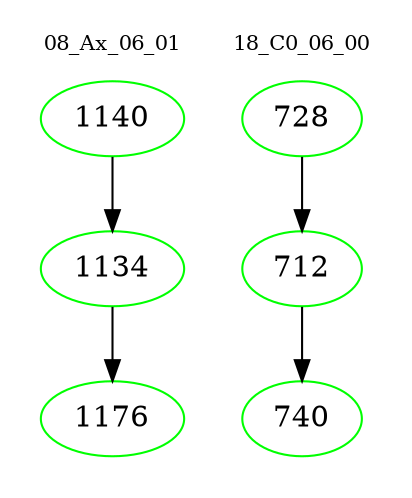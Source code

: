 digraph{
subgraph cluster_0 {
color = white
label = "08_Ax_06_01";
fontsize=10;
T0_1140 [label="1140", color="green"]
T0_1140 -> T0_1134 [color="black"]
T0_1134 [label="1134", color="green"]
T0_1134 -> T0_1176 [color="black"]
T0_1176 [label="1176", color="green"]
}
subgraph cluster_1 {
color = white
label = "18_C0_06_00";
fontsize=10;
T1_728 [label="728", color="green"]
T1_728 -> T1_712 [color="black"]
T1_712 [label="712", color="green"]
T1_712 -> T1_740 [color="black"]
T1_740 [label="740", color="green"]
}
}
